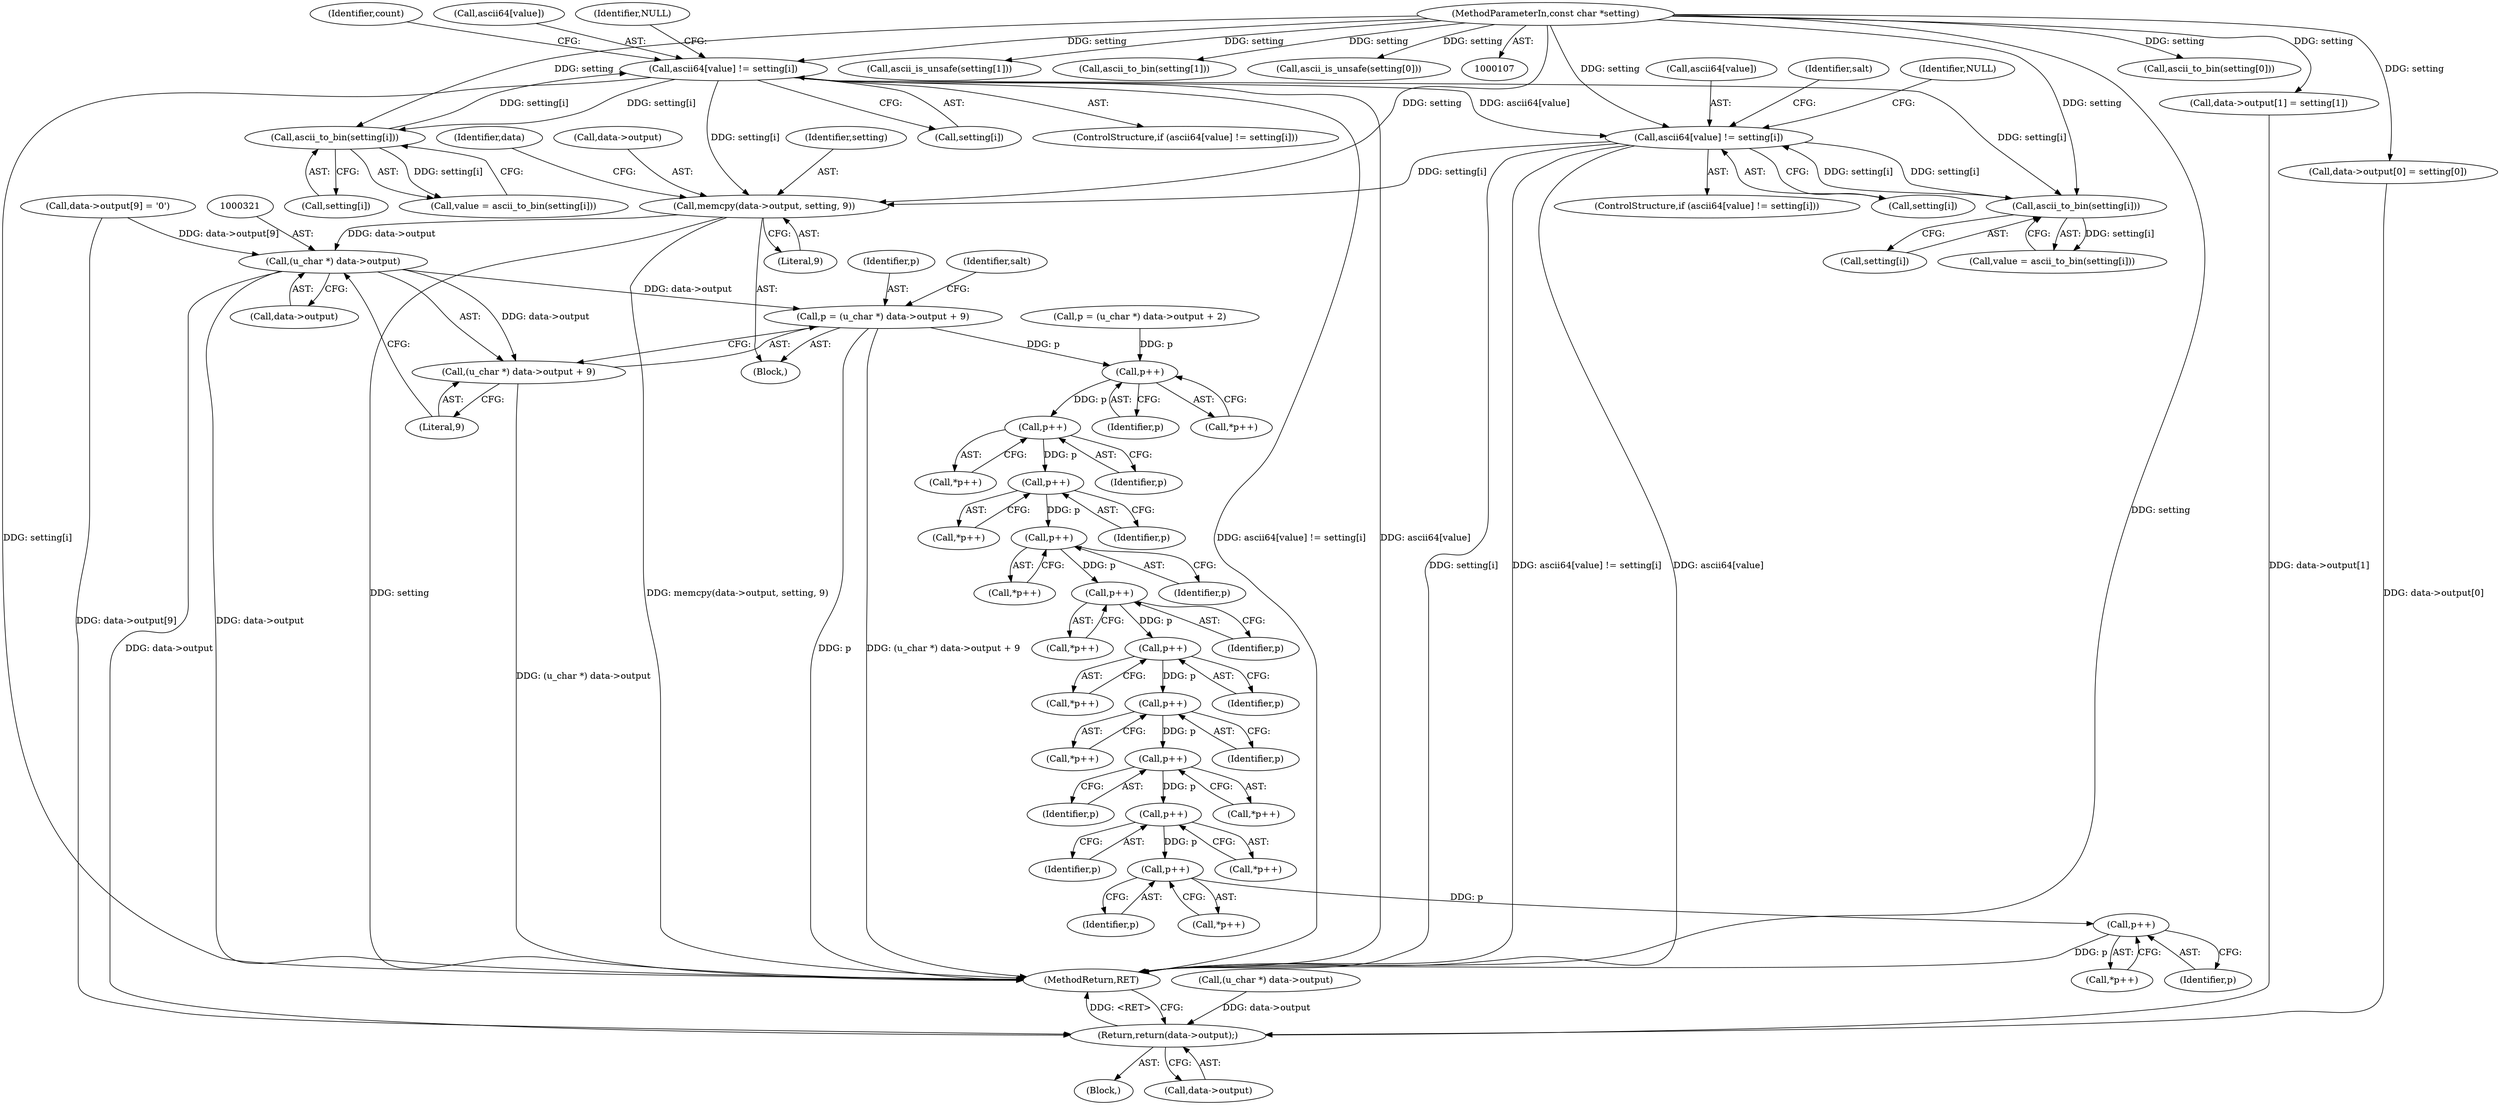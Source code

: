 digraph "0_php_aab49e934de1fff046e659cbec46e3d053b41c34@API" {
"1000304" [label="(Call,memcpy(data->output, setting, 9))"];
"1000190" [label="(Call,ascii64[value] != setting[i])"];
"1000185" [label="(Call,ascii_to_bin(setting[i]))"];
"1000109" [label="(MethodParameterIn,const char *setting)"];
"1000235" [label="(Call,ascii64[value] != setting[i])"];
"1000230" [label="(Call,ascii_to_bin(setting[i]))"];
"1000320" [label="(Call,(u_char *) data->output)"];
"1000317" [label="(Call,p = (u_char *) data->output + 9)"];
"1000405" [label="(Call,p++)"];
"1000416" [label="(Call,p++)"];
"1000427" [label="(Call,p++)"];
"1000438" [label="(Call,p++)"];
"1000458" [label="(Call,p++)"];
"1000469" [label="(Call,p++)"];
"1000480" [label="(Call,p++)"];
"1000491" [label="(Call,p++)"];
"1000505" [label="(Call,p++)"];
"1000516" [label="(Call,p++)"];
"1000527" [label="(Call,p++)"];
"1000319" [label="(Call,(u_char *) data->output + 9)"];
"1000538" [label="(Return,return(data->output);)"];
"1000416" [label="(Call,p++)"];
"1000426" [label="(Call,*p++)"];
"1000167" [label="(Block,)"];
"1000230" [label="(Call,ascii_to_bin(setting[i]))"];
"1000516" [label="(Call,p++)"];
"1000506" [label="(Identifier,p)"];
"1000527" [label="(Call,p++)"];
"1000236" [label="(Call,ascii64[value])"];
"1000469" [label="(Call,p++)"];
"1000186" [label="(Call,setting[i])"];
"1000458" [label="(Call,p++)"];
"1000305" [label="(Call,data->output)"];
"1000542" [label="(MethodReturn,RET)"];
"1000234" [label="(ControlStructure,if (ascii64[value] != setting[i]))"];
"1000318" [label="(Identifier,p)"];
"1000457" [label="(Call,*p++)"];
"1000479" [label="(Call,*p++)"];
"1000492" [label="(Identifier,p)"];
"1000505" [label="(Call,p++)"];
"1000517" [label="(Identifier,p)"];
"1000200" [label="(Identifier,count)"];
"1000189" [label="(ControlStructure,if (ascii64[value] != setting[i]))"];
"1000317" [label="(Call,p = (u_char *) data->output + 9)"];
"1000384" [label="(Identifier,salt)"];
"1000313" [label="(Identifier,data)"];
"1000528" [label="(Identifier,p)"];
"1000405" [label="(Call,p++)"];
"1000310" [label="(Call,data->output[9] = '\0')"];
"1000185" [label="(Call,ascii_to_bin(setting[i]))"];
"1000427" [label="(Call,p++)"];
"1000437" [label="(Call,*p++)"];
"1000480" [label="(Call,p++)"];
"1000228" [label="(Call,value = ascii_to_bin(setting[i]))"];
"1000439" [label="(Identifier,p)"];
"1000322" [label="(Call,data->output)"];
"1000468" [label="(Call,*p++)"];
"1000309" [label="(Literal,9)"];
"1000191" [label="(Call,ascii64[value])"];
"1000404" [label="(Call,*p++)"];
"1000491" [label="(Call,p++)"];
"1000352" [label="(Call,ascii_to_bin(setting[0]))"];
"1000515" [label="(Call,*p++)"];
"1000377" [label="(Call,(u_char *) data->output)"];
"1000235" [label="(Call,ascii64[value] != setting[i])"];
"1000245" [label="(Identifier,salt)"];
"1000459" [label="(Identifier,p)"];
"1000490" [label="(Call,*p++)"];
"1000337" [label="(Call,ascii_is_unsafe(setting[1]))"];
"1000347" [label="(Call,ascii_to_bin(setting[1]))"];
"1000406" [label="(Identifier,p)"];
"1000470" [label="(Identifier,p)"];
"1000243" [label="(Identifier,NULL)"];
"1000190" [label="(Call,ascii64[value] != setting[i])"];
"1000325" [label="(Literal,9)"];
"1000111" [label="(Block,)"];
"1000304" [label="(Call,memcpy(data->output, setting, 9))"];
"1000526" [label="(Call,*p++)"];
"1000333" [label="(Call,ascii_is_unsafe(setting[0]))"];
"1000481" [label="(Identifier,p)"];
"1000365" [label="(Call,data->output[1] = setting[1])"];
"1000198" [label="(Identifier,NULL)"];
"1000320" [label="(Call,(u_char *) data->output)"];
"1000428" [label="(Identifier,p)"];
"1000109" [label="(MethodParameterIn,const char *setting)"];
"1000438" [label="(Call,p++)"];
"1000356" [label="(Call,data->output[0] = setting[0])"];
"1000231" [label="(Call,setting[i])"];
"1000538" [label="(Return,return(data->output);)"];
"1000239" [label="(Call,setting[i])"];
"1000374" [label="(Call,p = (u_char *) data->output + 2)"];
"1000415" [label="(Call,*p++)"];
"1000417" [label="(Identifier,p)"];
"1000194" [label="(Call,setting[i])"];
"1000183" [label="(Call,value = ascii_to_bin(setting[i]))"];
"1000539" [label="(Call,data->output)"];
"1000308" [label="(Identifier,setting)"];
"1000319" [label="(Call,(u_char *) data->output + 9)"];
"1000504" [label="(Call,*p++)"];
"1000304" -> "1000167"  [label="AST: "];
"1000304" -> "1000309"  [label="CFG: "];
"1000305" -> "1000304"  [label="AST: "];
"1000308" -> "1000304"  [label="AST: "];
"1000309" -> "1000304"  [label="AST: "];
"1000313" -> "1000304"  [label="CFG: "];
"1000304" -> "1000542"  [label="DDG: memcpy(data->output, setting, 9)"];
"1000304" -> "1000542"  [label="DDG: setting"];
"1000190" -> "1000304"  [label="DDG: setting[i]"];
"1000235" -> "1000304"  [label="DDG: setting[i]"];
"1000109" -> "1000304"  [label="DDG: setting"];
"1000304" -> "1000320"  [label="DDG: data->output"];
"1000190" -> "1000189"  [label="AST: "];
"1000190" -> "1000194"  [label="CFG: "];
"1000191" -> "1000190"  [label="AST: "];
"1000194" -> "1000190"  [label="AST: "];
"1000198" -> "1000190"  [label="CFG: "];
"1000200" -> "1000190"  [label="CFG: "];
"1000190" -> "1000542"  [label="DDG: setting[i]"];
"1000190" -> "1000542"  [label="DDG: ascii64[value] != setting[i]"];
"1000190" -> "1000542"  [label="DDG: ascii64[value]"];
"1000190" -> "1000185"  [label="DDG: setting[i]"];
"1000185" -> "1000190"  [label="DDG: setting[i]"];
"1000109" -> "1000190"  [label="DDG: setting"];
"1000190" -> "1000230"  [label="DDG: setting[i]"];
"1000190" -> "1000235"  [label="DDG: ascii64[value]"];
"1000185" -> "1000183"  [label="AST: "];
"1000185" -> "1000186"  [label="CFG: "];
"1000186" -> "1000185"  [label="AST: "];
"1000183" -> "1000185"  [label="CFG: "];
"1000185" -> "1000183"  [label="DDG: setting[i]"];
"1000109" -> "1000185"  [label="DDG: setting"];
"1000109" -> "1000107"  [label="AST: "];
"1000109" -> "1000542"  [label="DDG: setting"];
"1000109" -> "1000230"  [label="DDG: setting"];
"1000109" -> "1000235"  [label="DDG: setting"];
"1000109" -> "1000333"  [label="DDG: setting"];
"1000109" -> "1000337"  [label="DDG: setting"];
"1000109" -> "1000347"  [label="DDG: setting"];
"1000109" -> "1000352"  [label="DDG: setting"];
"1000109" -> "1000356"  [label="DDG: setting"];
"1000109" -> "1000365"  [label="DDG: setting"];
"1000235" -> "1000234"  [label="AST: "];
"1000235" -> "1000239"  [label="CFG: "];
"1000236" -> "1000235"  [label="AST: "];
"1000239" -> "1000235"  [label="AST: "];
"1000243" -> "1000235"  [label="CFG: "];
"1000245" -> "1000235"  [label="CFG: "];
"1000235" -> "1000542"  [label="DDG: ascii64[value]"];
"1000235" -> "1000542"  [label="DDG: setting[i]"];
"1000235" -> "1000542"  [label="DDG: ascii64[value] != setting[i]"];
"1000235" -> "1000230"  [label="DDG: setting[i]"];
"1000230" -> "1000235"  [label="DDG: setting[i]"];
"1000230" -> "1000228"  [label="AST: "];
"1000230" -> "1000231"  [label="CFG: "];
"1000231" -> "1000230"  [label="AST: "];
"1000228" -> "1000230"  [label="CFG: "];
"1000230" -> "1000228"  [label="DDG: setting[i]"];
"1000320" -> "1000319"  [label="AST: "];
"1000320" -> "1000322"  [label="CFG: "];
"1000321" -> "1000320"  [label="AST: "];
"1000322" -> "1000320"  [label="AST: "];
"1000325" -> "1000320"  [label="CFG: "];
"1000320" -> "1000542"  [label="DDG: data->output"];
"1000320" -> "1000317"  [label="DDG: data->output"];
"1000320" -> "1000319"  [label="DDG: data->output"];
"1000310" -> "1000320"  [label="DDG: data->output[9]"];
"1000320" -> "1000538"  [label="DDG: data->output"];
"1000317" -> "1000167"  [label="AST: "];
"1000317" -> "1000319"  [label="CFG: "];
"1000318" -> "1000317"  [label="AST: "];
"1000319" -> "1000317"  [label="AST: "];
"1000384" -> "1000317"  [label="CFG: "];
"1000317" -> "1000542"  [label="DDG: p"];
"1000317" -> "1000542"  [label="DDG: (u_char *) data->output + 9"];
"1000317" -> "1000405"  [label="DDG: p"];
"1000405" -> "1000404"  [label="AST: "];
"1000405" -> "1000406"  [label="CFG: "];
"1000406" -> "1000405"  [label="AST: "];
"1000404" -> "1000405"  [label="CFG: "];
"1000374" -> "1000405"  [label="DDG: p"];
"1000405" -> "1000416"  [label="DDG: p"];
"1000416" -> "1000415"  [label="AST: "];
"1000416" -> "1000417"  [label="CFG: "];
"1000417" -> "1000416"  [label="AST: "];
"1000415" -> "1000416"  [label="CFG: "];
"1000416" -> "1000427"  [label="DDG: p"];
"1000427" -> "1000426"  [label="AST: "];
"1000427" -> "1000428"  [label="CFG: "];
"1000428" -> "1000427"  [label="AST: "];
"1000426" -> "1000427"  [label="CFG: "];
"1000427" -> "1000438"  [label="DDG: p"];
"1000438" -> "1000437"  [label="AST: "];
"1000438" -> "1000439"  [label="CFG: "];
"1000439" -> "1000438"  [label="AST: "];
"1000437" -> "1000438"  [label="CFG: "];
"1000438" -> "1000458"  [label="DDG: p"];
"1000458" -> "1000457"  [label="AST: "];
"1000458" -> "1000459"  [label="CFG: "];
"1000459" -> "1000458"  [label="AST: "];
"1000457" -> "1000458"  [label="CFG: "];
"1000458" -> "1000469"  [label="DDG: p"];
"1000469" -> "1000468"  [label="AST: "];
"1000469" -> "1000470"  [label="CFG: "];
"1000470" -> "1000469"  [label="AST: "];
"1000468" -> "1000469"  [label="CFG: "];
"1000469" -> "1000480"  [label="DDG: p"];
"1000480" -> "1000479"  [label="AST: "];
"1000480" -> "1000481"  [label="CFG: "];
"1000481" -> "1000480"  [label="AST: "];
"1000479" -> "1000480"  [label="CFG: "];
"1000480" -> "1000491"  [label="DDG: p"];
"1000491" -> "1000490"  [label="AST: "];
"1000491" -> "1000492"  [label="CFG: "];
"1000492" -> "1000491"  [label="AST: "];
"1000490" -> "1000491"  [label="CFG: "];
"1000491" -> "1000505"  [label="DDG: p"];
"1000505" -> "1000504"  [label="AST: "];
"1000505" -> "1000506"  [label="CFG: "];
"1000506" -> "1000505"  [label="AST: "];
"1000504" -> "1000505"  [label="CFG: "];
"1000505" -> "1000516"  [label="DDG: p"];
"1000516" -> "1000515"  [label="AST: "];
"1000516" -> "1000517"  [label="CFG: "];
"1000517" -> "1000516"  [label="AST: "];
"1000515" -> "1000516"  [label="CFG: "];
"1000516" -> "1000527"  [label="DDG: p"];
"1000527" -> "1000526"  [label="AST: "];
"1000527" -> "1000528"  [label="CFG: "];
"1000528" -> "1000527"  [label="AST: "];
"1000526" -> "1000527"  [label="CFG: "];
"1000527" -> "1000542"  [label="DDG: p"];
"1000319" -> "1000325"  [label="CFG: "];
"1000325" -> "1000319"  [label="AST: "];
"1000319" -> "1000542"  [label="DDG: (u_char *) data->output"];
"1000538" -> "1000111"  [label="AST: "];
"1000538" -> "1000539"  [label="CFG: "];
"1000539" -> "1000538"  [label="AST: "];
"1000542" -> "1000538"  [label="CFG: "];
"1000538" -> "1000542"  [label="DDG: <RET>"];
"1000356" -> "1000538"  [label="DDG: data->output[0]"];
"1000310" -> "1000538"  [label="DDG: data->output[9]"];
"1000377" -> "1000538"  [label="DDG: data->output"];
"1000365" -> "1000538"  [label="DDG: data->output[1]"];
}
